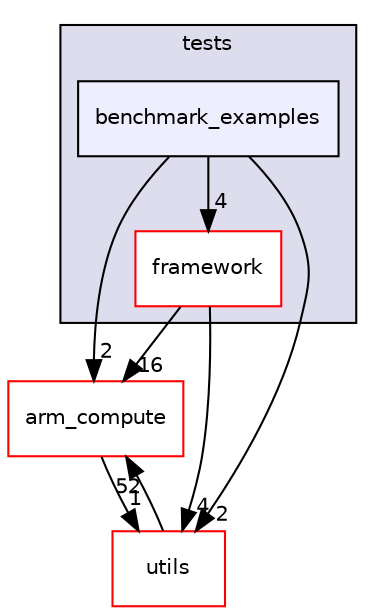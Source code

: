 digraph "tests/benchmark_examples" {
  compound=true
  node [ fontsize="10", fontname="Helvetica"];
  edge [ labelfontsize="10", labelfontname="Helvetica"];
  subgraph clusterdir_59425e443f801f1f2fd8bbe4959a3ccf {
    graph [ bgcolor="#ddddee", pencolor="black", label="tests" fontname="Helvetica", fontsize="10", URL="dir_59425e443f801f1f2fd8bbe4959a3ccf.xhtml"]
  dir_9e71e2da941d3cafc4d98a9f6ae3de4f [shape=box label="framework" fillcolor="white" style="filled" color="red" URL="dir_9e71e2da941d3cafc4d98a9f6ae3de4f.xhtml"];
  dir_f5bec44e3d58936462fdba93ed9f8f21 [shape=box, label="benchmark_examples", style="filled", fillcolor="#eeeeff", pencolor="black", URL="dir_f5bec44e3d58936462fdba93ed9f8f21.xhtml"];
  }
  dir_214608ef36d61442cb2b0c1c4e9a7def [shape=box label="arm_compute" fillcolor="white" style="filled" color="red" URL="dir_214608ef36d61442cb2b0c1c4e9a7def.xhtml"];
  dir_cbdb8362360e11eafe2fa3bc74cf0ffd [shape=box label="utils" fillcolor="white" style="filled" color="red" URL="dir_cbdb8362360e11eafe2fa3bc74cf0ffd.xhtml"];
  dir_f5bec44e3d58936462fdba93ed9f8f21->dir_214608ef36d61442cb2b0c1c4e9a7def [headlabel="2", labeldistance=1.5 headhref="dir_000551_000000.xhtml"];
  dir_f5bec44e3d58936462fdba93ed9f8f21->dir_9e71e2da941d3cafc4d98a9f6ae3de4f [headlabel="4", labeldistance=1.5 headhref="dir_000551_000038.xhtml"];
  dir_f5bec44e3d58936462fdba93ed9f8f21->dir_cbdb8362360e11eafe2fa3bc74cf0ffd [headlabel="2", labeldistance=1.5 headhref="dir_000551_000041.xhtml"];
  dir_cbdb8362360e11eafe2fa3bc74cf0ffd->dir_214608ef36d61442cb2b0c1c4e9a7def [headlabel="52", labeldistance=1.5 headhref="dir_000041_000000.xhtml"];
  dir_9e71e2da941d3cafc4d98a9f6ae3de4f->dir_214608ef36d61442cb2b0c1c4e9a7def [headlabel="16", labeldistance=1.5 headhref="dir_000038_000000.xhtml"];
  dir_9e71e2da941d3cafc4d98a9f6ae3de4f->dir_cbdb8362360e11eafe2fa3bc74cf0ffd [headlabel="4", labeldistance=1.5 headhref="dir_000038_000041.xhtml"];
  dir_214608ef36d61442cb2b0c1c4e9a7def->dir_cbdb8362360e11eafe2fa3bc74cf0ffd [headlabel="1", labeldistance=1.5 headhref="dir_000000_000041.xhtml"];
}
